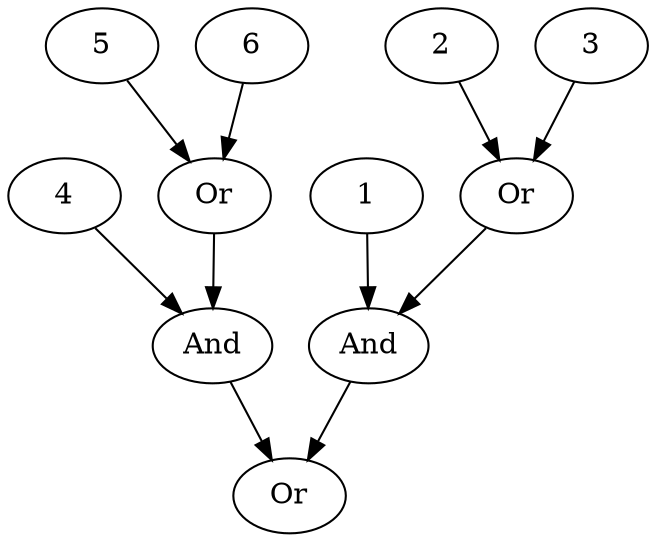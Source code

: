 #@author: Juan Luengo
digraph {
0 [operator="AND",label="And",canberoot="1",comment="40",xpos="0",ypos="0"];
1 [operator="BE",name="38",distribution="Attacker",probability="1.0",uncertainty="0.0",probabilitydelta="0.0"cost="88.0",cost_uncertainty="0.07099694508473367",cost_probabilitydelta="0.05"delay="49.0",delay_uncertainty="0.012208429352713749",delay_probabilitydelta="0.05",canberoot="1",comment="38",xpos="0",ypos="0"];
2 [operator="BE",name="35",distribution="Attacker",probability="1.0",uncertainty="0.0",probabilitydelta="0.0"cost="14.0",cost_uncertainty="0.09110724172066886",cost_probabilitydelta="0.05"delay="28.0",delay_uncertainty="0.0807807256313055",delay_probabilitydelta="0.05",canberoot="1",comment="35",xpos="0",ypos="0"];
3 [operator="BE",name="38",distribution="Attacker",probability="1.0",uncertainty="0.0",probabilitydelta="0.0"cost="88.0",cost_uncertainty="0.07099694508473367",cost_probabilitydelta="0.05"delay="49.0",delay_uncertainty="0.012208429352713749",delay_probabilitydelta="0.05",canberoot="1",comment="38",xpos="0",ypos="0"];
4 [operator="BE",name="17",distribution="Attacker",probability="1.0",uncertainty="0.0",probabilitydelta="0.0"cost="86.0",cost_uncertainty="0.019726101411308077",cost_probabilitydelta="0.05"delay="58.0",delay_uncertainty="0.013251265326623763",delay_probabilitydelta="0.05",canberoot="1",comment="17",xpos="0",ypos="0"];
5 [operator="BE",name="1",distribution="Attacker",probability="1.0",uncertainty="0.0",probabilitydelta="0.0"cost="55.0",cost_uncertainty="0.058421881006212324",cost_probabilitydelta="0.05"delay="53.0",delay_uncertainty="0.061569712920534786",delay_probabilitydelta="0.05",canberoot="1",comment="1",xpos="0",ypos="0"];
6 [operator="BE",name="1",distribution="Attacker",probability="1.0",uncertainty="0.0",probabilitydelta="0.0"cost="55.0",cost_uncertainty="0.058421881006212324",cost_probabilitydelta="0.05"delay="53.0",delay_uncertainty="0.061569712920534786",delay_probabilitydelta="0.05",canberoot="1",comment="1",xpos="0",ypos="0"];
7 [operator="OR",label="Or",canberoot="1",comment="40",xpos="0",ypos="0"];
8 [operator="OR",label="Or",canberoot="1",comment="40",xpos="0",ypos="0"];
9 [operator="AND",label="And",canberoot="1",comment="40",xpos="0",ypos="0"];
10 [operator="OR",label="Or",canberoot="1",comment="44",xpos="0",ypos="0"];


0->10;
1->0;
2->7;
3->7;
4->9;
5->8;
6->8;
8->9;
9->10;
7->0;
}
